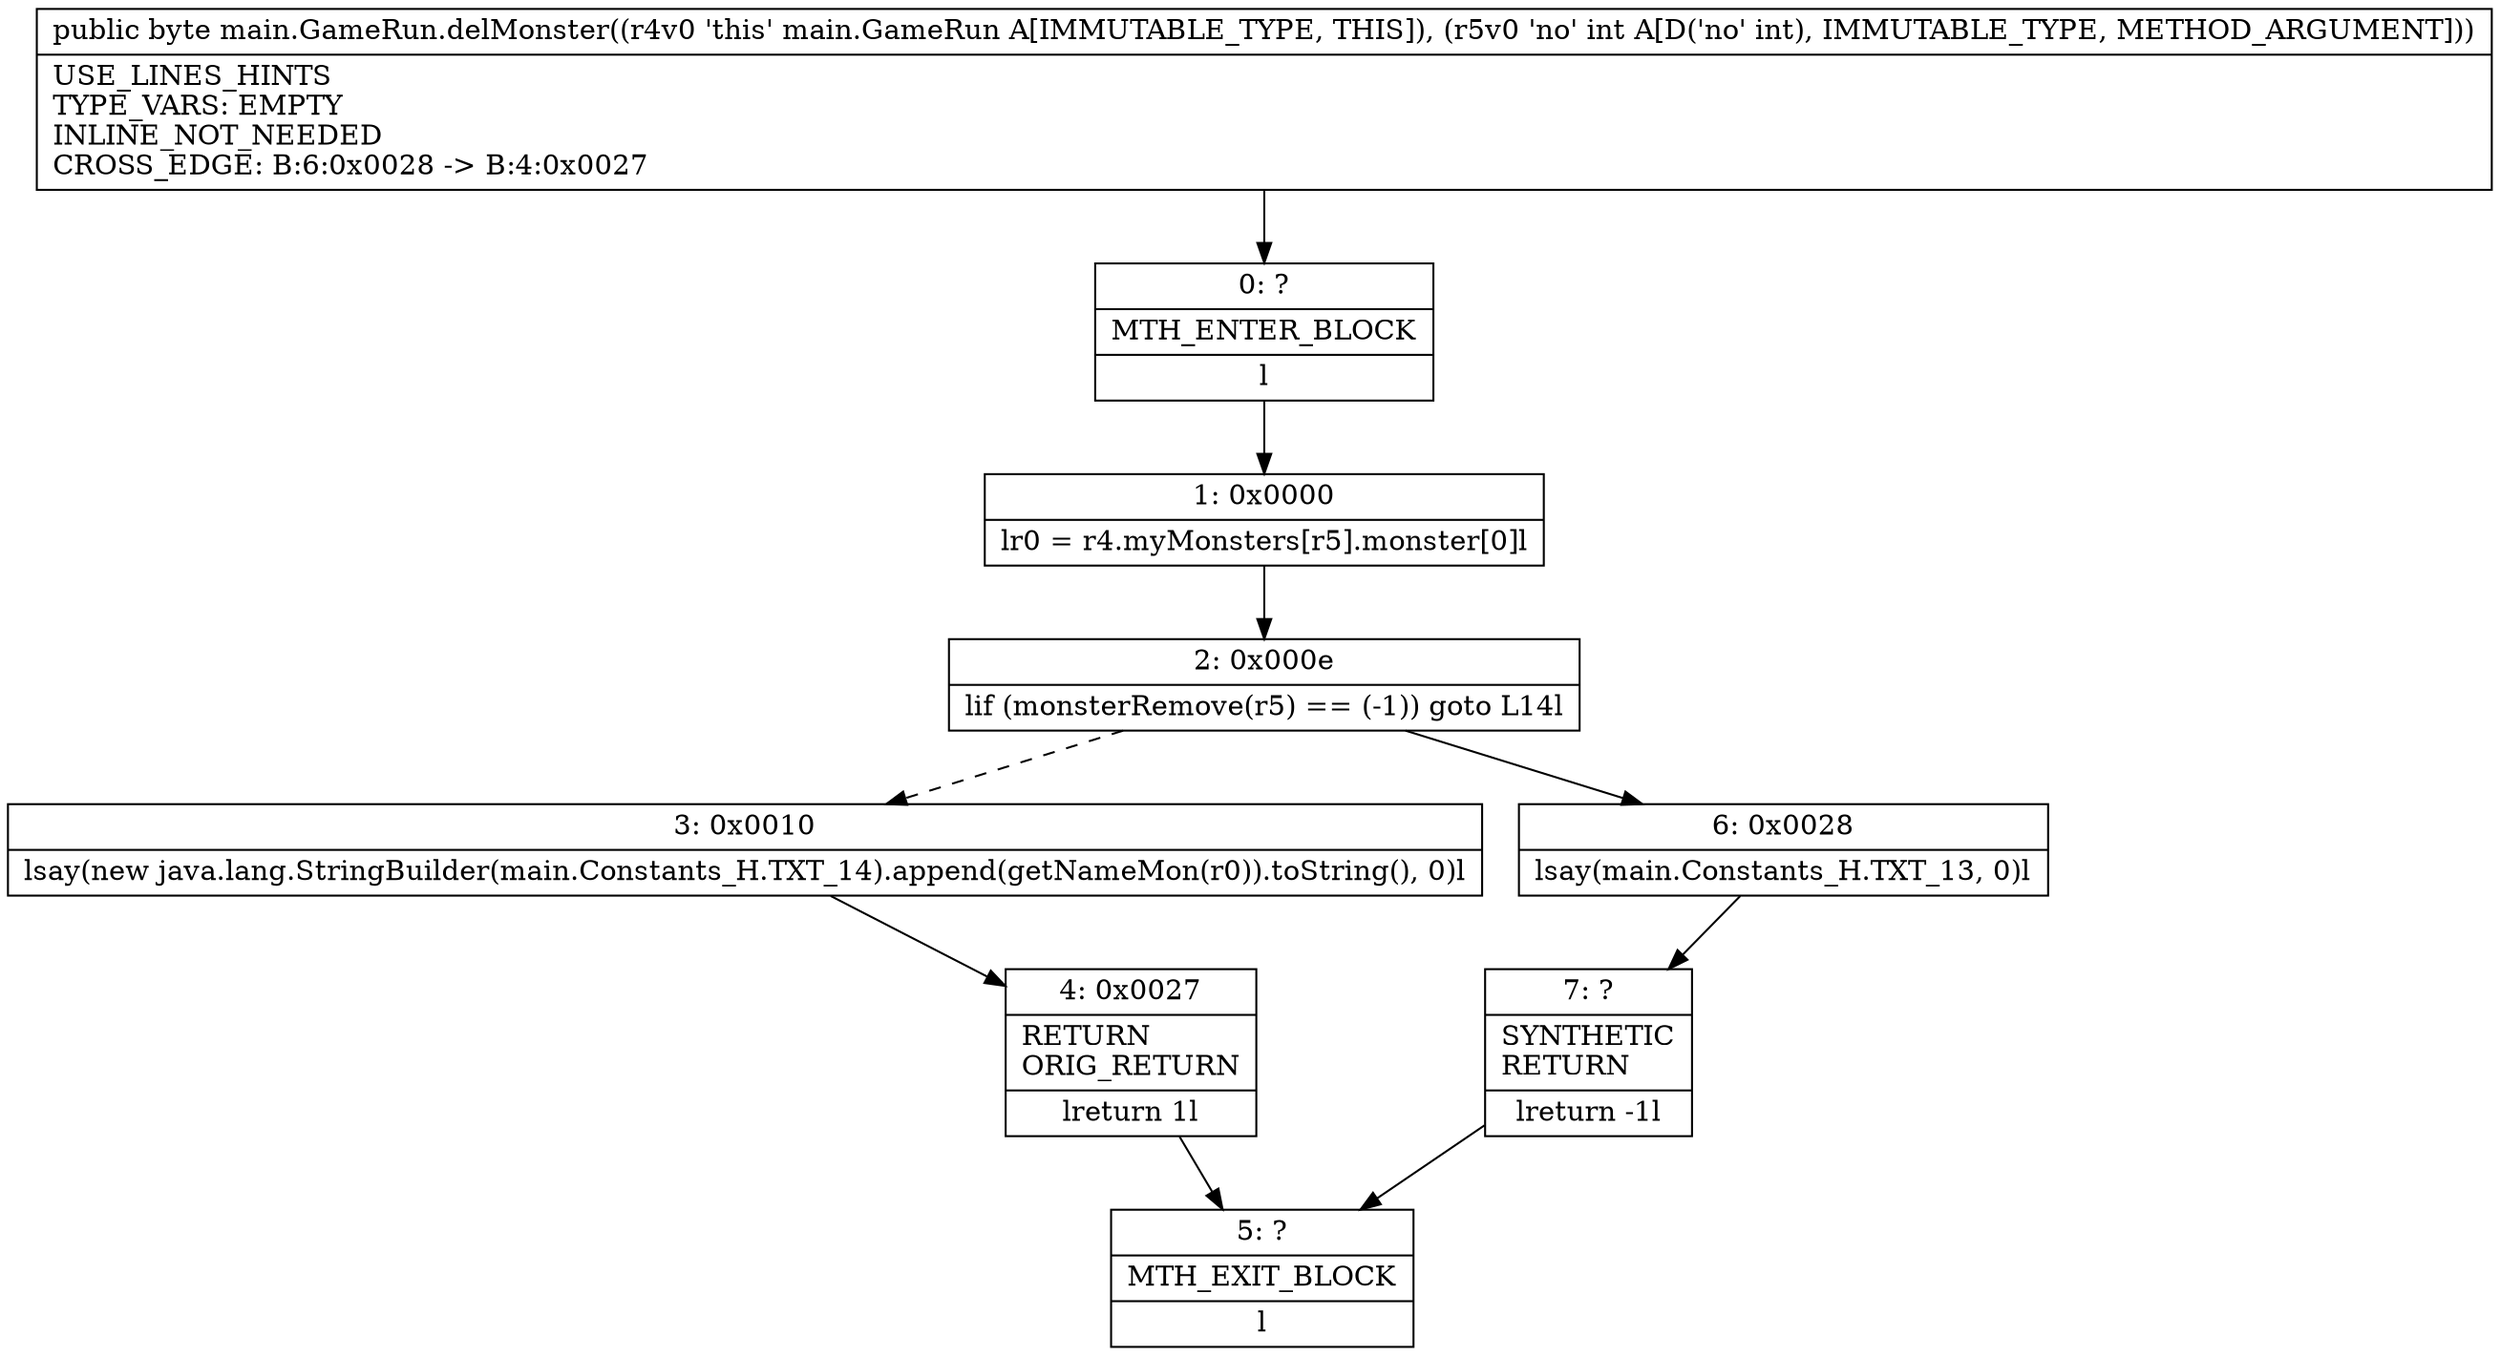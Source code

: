 digraph "CFG formain.GameRun.delMonster(I)B" {
Node_0 [shape=record,label="{0\:\ ?|MTH_ENTER_BLOCK\l|l}"];
Node_1 [shape=record,label="{1\:\ 0x0000|lr0 = r4.myMonsters[r5].monster[0]l}"];
Node_2 [shape=record,label="{2\:\ 0x000e|lif (monsterRemove(r5) == (\-1)) goto L14l}"];
Node_3 [shape=record,label="{3\:\ 0x0010|lsay(new java.lang.StringBuilder(main.Constants_H.TXT_14).append(getNameMon(r0)).toString(), 0)l}"];
Node_4 [shape=record,label="{4\:\ 0x0027|RETURN\lORIG_RETURN\l|lreturn 1l}"];
Node_5 [shape=record,label="{5\:\ ?|MTH_EXIT_BLOCK\l|l}"];
Node_6 [shape=record,label="{6\:\ 0x0028|lsay(main.Constants_H.TXT_13, 0)l}"];
Node_7 [shape=record,label="{7\:\ ?|SYNTHETIC\lRETURN\l|lreturn \-1l}"];
MethodNode[shape=record,label="{public byte main.GameRun.delMonster((r4v0 'this' main.GameRun A[IMMUTABLE_TYPE, THIS]), (r5v0 'no' int A[D('no' int), IMMUTABLE_TYPE, METHOD_ARGUMENT]))  | USE_LINES_HINTS\lTYPE_VARS: EMPTY\lINLINE_NOT_NEEDED\lCROSS_EDGE: B:6:0x0028 \-\> B:4:0x0027\l}"];
MethodNode -> Node_0;
Node_0 -> Node_1;
Node_1 -> Node_2;
Node_2 -> Node_3[style=dashed];
Node_2 -> Node_6;
Node_3 -> Node_4;
Node_4 -> Node_5;
Node_6 -> Node_7;
Node_7 -> Node_5;
}

